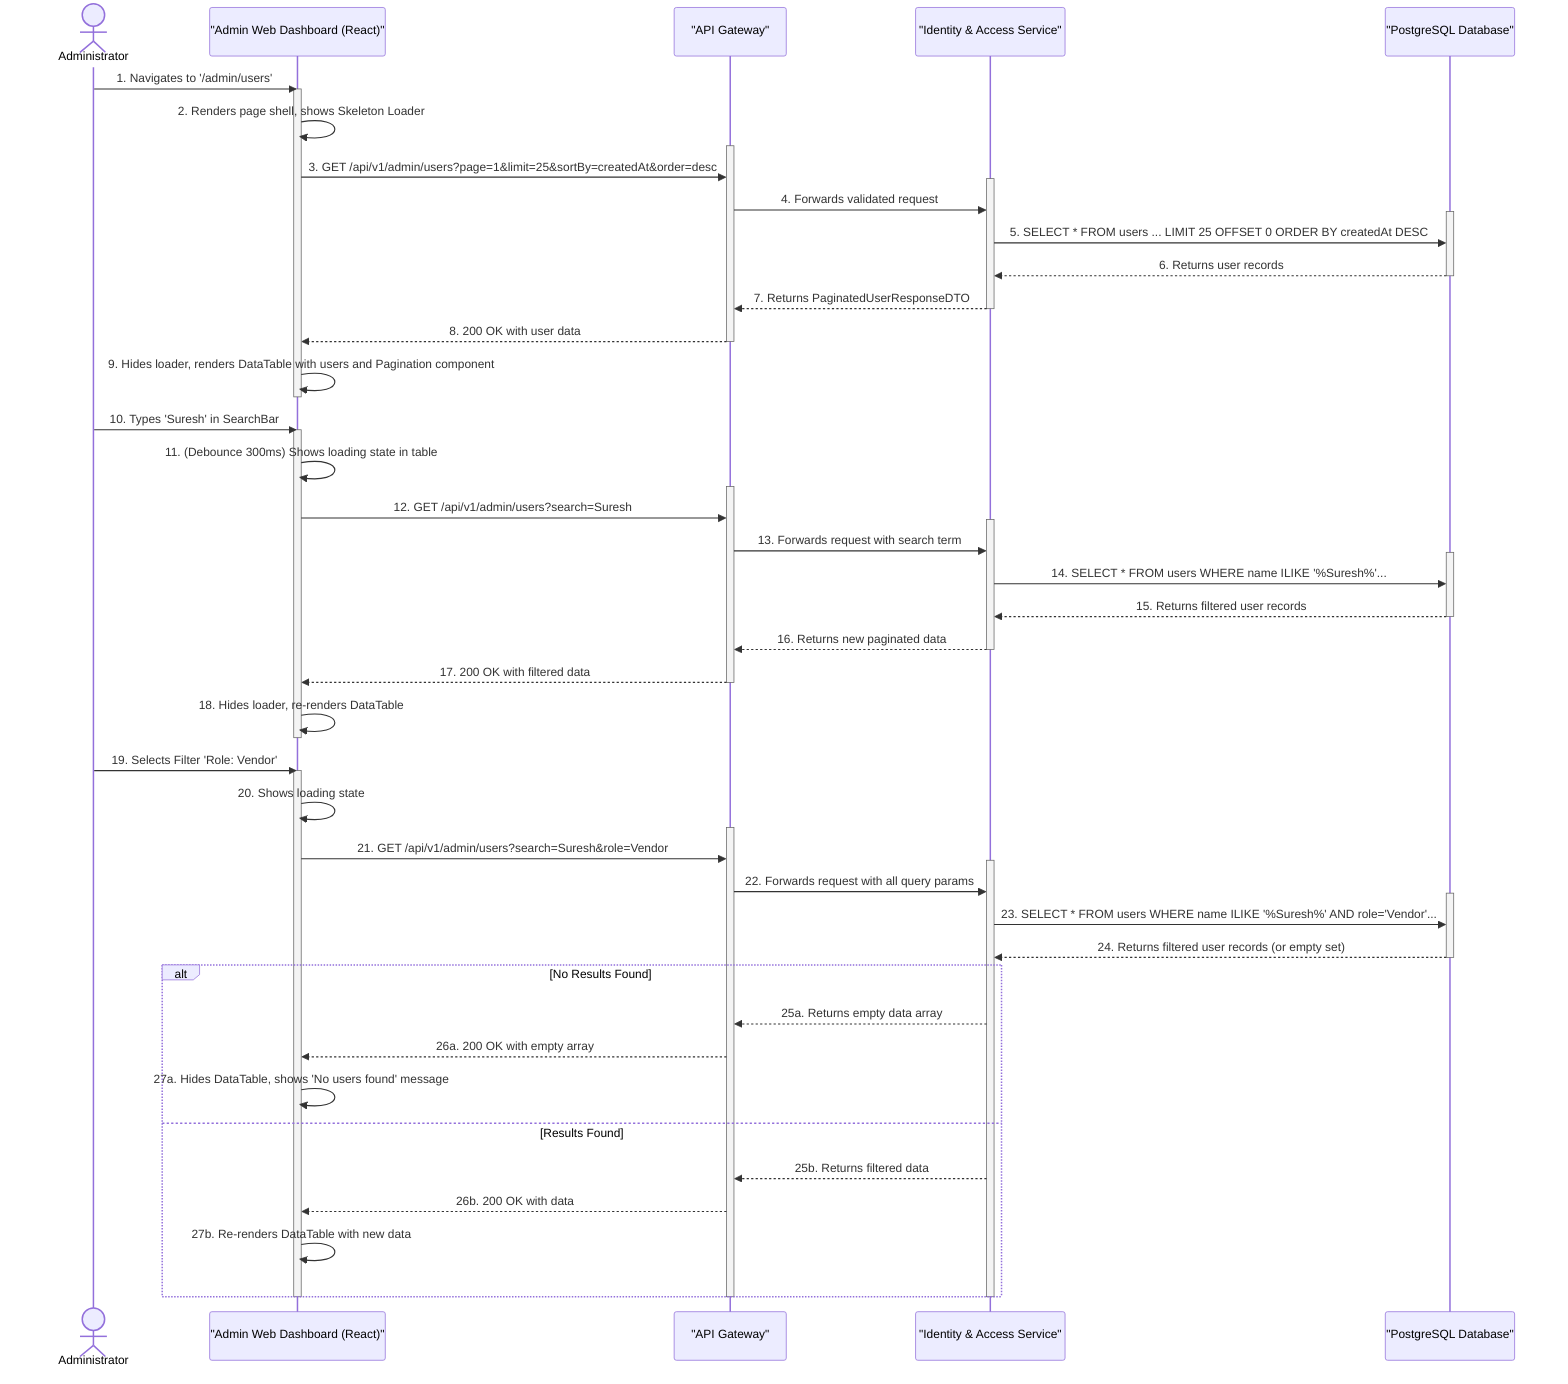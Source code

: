 sequenceDiagram
    actor Administrator
    participant AdminDashboard as "Admin Web Dashboard (React)"
    participant APIGateway as "API Gateway"
    participant IdentityService as "Identity & Access Service"
    participant PostgreSQLDB as "PostgreSQL Database"

    Administrator->>AdminDashboard: 1. Navigates to '/admin/users'
    activate AdminDashboard

    AdminDashboard->>AdminDashboard: 2. Renders page shell, shows Skeleton Loader
    activate APIGateway
    AdminDashboard->>APIGateway: 3. GET /api/v1/admin/users?page=1&limit=25&sortBy=createdAt&order=desc
    
    activate IdentityService
    APIGateway->>IdentityService: 4. Forwards validated request
    
    activate PostgreSQLDB
    IdentityService->>PostgreSQLDB: 5. SELECT * FROM users ... LIMIT 25 OFFSET 0 ORDER BY createdAt DESC
    PostgreSQLDB-->>IdentityService: 6. Returns user records
    deactivate PostgreSQLDB
    
    IdentityService-->>APIGateway: 7. Returns PaginatedUserResponseDTO
    deactivate IdentityService
    
    APIGateway-->>AdminDashboard: 8. 200 OK with user data
    deactivate APIGateway

    AdminDashboard->>AdminDashboard: 9. Hides loader, renders DataTable with users and Pagination component
    deactivate AdminDashboard
    
    %% User interacts with filters
    Administrator->>AdminDashboard: 10. Types 'Suresh' in SearchBar
    activate AdminDashboard
    AdminDashboard->>AdminDashboard: 11. (Debounce 300ms) Shows loading state in table
    
    activate APIGateway
    AdminDashboard->>APIGateway: 12. GET /api/v1/admin/users?search=Suresh
    
    activate IdentityService
    APIGateway->>IdentityService: 13. Forwards request with search term
    
    activate PostgreSQLDB
    IdentityService->>PostgreSQLDB: 14. SELECT * FROM users WHERE name ILIKE '%Suresh%'...
    PostgreSQLDB-->>IdentityService: 15. Returns filtered user records
    deactivate PostgreSQLDB

    IdentityService-->>APIGateway: 16. Returns new paginated data
    deactivate IdentityService
    
    APIGateway-->>AdminDashboard: 17. 200 OK with filtered data
    deactivate APIGateway
    
    AdminDashboard->>AdminDashboard: 18. Hides loader, re-renders DataTable
    deactivate AdminDashboard

    %% User combines filters
    Administrator->>AdminDashboard: 19. Selects Filter 'Role: Vendor'
    activate AdminDashboard
    AdminDashboard->>AdminDashboard: 20. Shows loading state
    
    activate APIGateway
    AdminDashboard->>APIGateway: 21. GET /api/v1/admin/users?search=Suresh&role=Vendor
    
    activate IdentityService
    APIGateway->>IdentityService: 22. Forwards request with all query params
    
    activate PostgreSQLDB
    IdentityService->>PostgreSQLDB: 23. SELECT * FROM users WHERE name ILIKE '%Suresh%' AND role='Vendor'...
    PostgreSQLDB-->>IdentityService: 24. Returns filtered user records (or empty set)
    deactivate PostgreSQLDB

    alt No Results Found
        IdentityService-->>APIGateway: 25a. Returns empty data array
        APIGateway-->>AdminDashboard: 26a. 200 OK with empty array
        AdminDashboard->>AdminDashboard: 27a. Hides DataTable, shows 'No users found' message
    else Results Found
        IdentityService-->>APIGateway: 25b. Returns filtered data
        APIGateway-->>AdminDashboard: 26b. 200 OK with data
        AdminDashboard->>AdminDashboard: 27b. Re-renders DataTable with new data
    end
    
    deactivate IdentityService
    deactivate APIGateway
    deactivate AdminDashboard